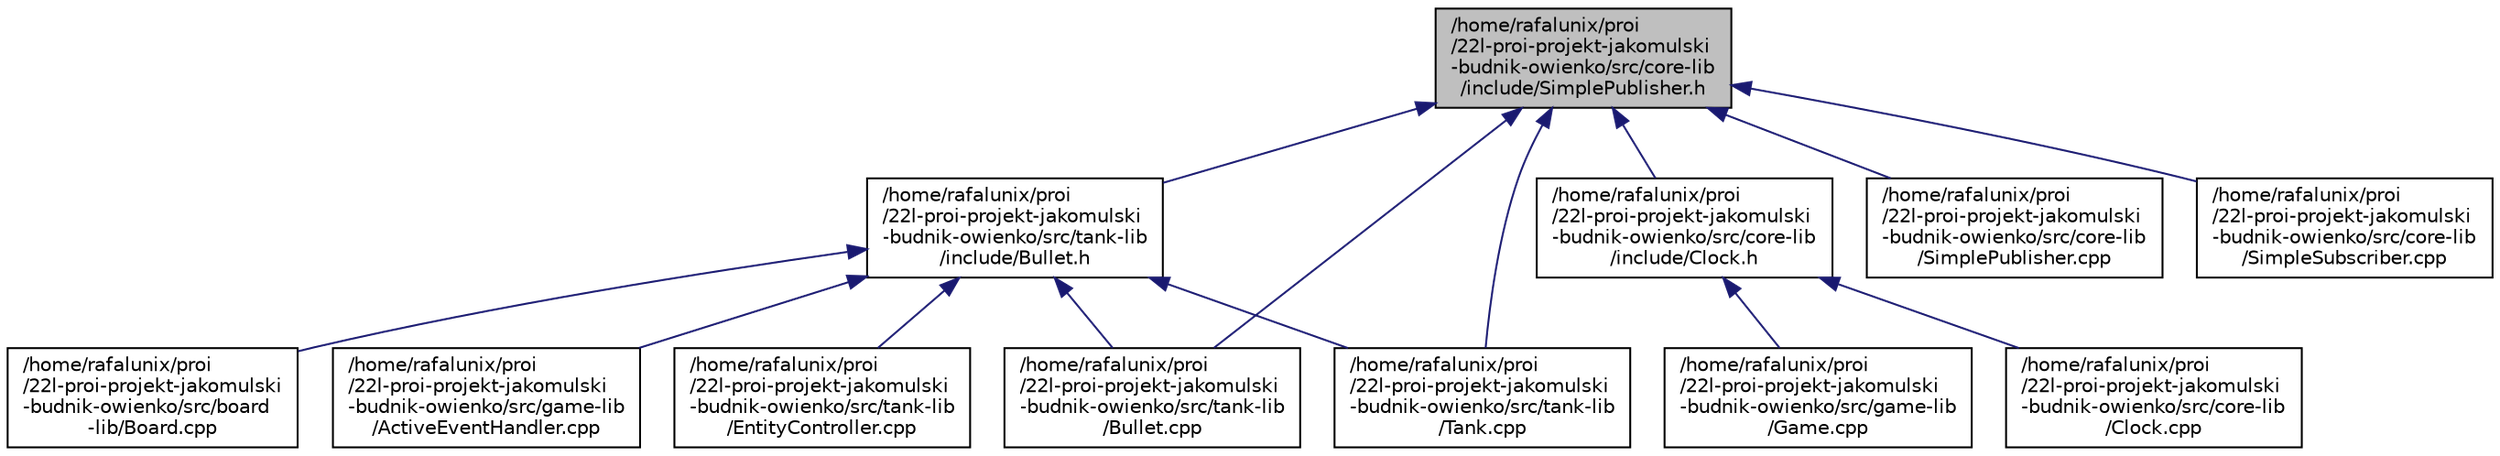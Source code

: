 digraph "/home/rafalunix/proi/22l-proi-projekt-jakomulski-budnik-owienko/src/core-lib/include/SimplePublisher.h"
{
 // INTERACTIVE_SVG=YES
 // LATEX_PDF_SIZE
  bgcolor="transparent";
  edge [fontname="Helvetica",fontsize="10",labelfontname="Helvetica",labelfontsize="10"];
  node [fontname="Helvetica",fontsize="10",shape=record];
  Node1 [label="/home/rafalunix/proi\l/22l-proi-projekt-jakomulski\l-budnik-owienko/src/core-lib\l/include/SimplePublisher.h",height=0.2,width=0.4,color="black", fillcolor="grey75", style="filled", fontcolor="black",tooltip=" "];
  Node1 -> Node2 [dir="back",color="midnightblue",fontsize="10",style="solid",fontname="Helvetica"];
  Node2 [label="/home/rafalunix/proi\l/22l-proi-projekt-jakomulski\l-budnik-owienko/src/tank-lib\l/include/Bullet.h",height=0.2,width=0.4,color="black",URL="$_bullet_8h.html",tooltip=" "];
  Node2 -> Node3 [dir="back",color="midnightblue",fontsize="10",style="solid",fontname="Helvetica"];
  Node3 [label="/home/rafalunix/proi\l/22l-proi-projekt-jakomulski\l-budnik-owienko/src/board\l-lib/Board.cpp",height=0.2,width=0.4,color="black",URL="$_board_8cpp.html",tooltip=" "];
  Node2 -> Node4 [dir="back",color="midnightblue",fontsize="10",style="solid",fontname="Helvetica"];
  Node4 [label="/home/rafalunix/proi\l/22l-proi-projekt-jakomulski\l-budnik-owienko/src/game-lib\l/ActiveEventHandler.cpp",height=0.2,width=0.4,color="black",URL="$_active_event_handler_8cpp.html",tooltip=" "];
  Node2 -> Node5 [dir="back",color="midnightblue",fontsize="10",style="solid",fontname="Helvetica"];
  Node5 [label="/home/rafalunix/proi\l/22l-proi-projekt-jakomulski\l-budnik-owienko/src/tank-lib\l/Bullet.cpp",height=0.2,width=0.4,color="black",URL="$_bullet_8cpp.html",tooltip=" "];
  Node2 -> Node6 [dir="back",color="midnightblue",fontsize="10",style="solid",fontname="Helvetica"];
  Node6 [label="/home/rafalunix/proi\l/22l-proi-projekt-jakomulski\l-budnik-owienko/src/tank-lib\l/EntityController.cpp",height=0.2,width=0.4,color="black",URL="$_entity_controller_8cpp.html",tooltip=" "];
  Node2 -> Node7 [dir="back",color="midnightblue",fontsize="10",style="solid",fontname="Helvetica"];
  Node7 [label="/home/rafalunix/proi\l/22l-proi-projekt-jakomulski\l-budnik-owienko/src/tank-lib\l/Tank.cpp",height=0.2,width=0.4,color="black",URL="$_tank_8cpp.html",tooltip=" "];
  Node1 -> Node8 [dir="back",color="midnightblue",fontsize="10",style="solid",fontname="Helvetica"];
  Node8 [label="/home/rafalunix/proi\l/22l-proi-projekt-jakomulski\l-budnik-owienko/src/core-lib\l/include/Clock.h",height=0.2,width=0.4,color="black",URL="$_clock_8h.html",tooltip=" "];
  Node8 -> Node9 [dir="back",color="midnightblue",fontsize="10",style="solid",fontname="Helvetica"];
  Node9 [label="/home/rafalunix/proi\l/22l-proi-projekt-jakomulski\l-budnik-owienko/src/core-lib\l/Clock.cpp",height=0.2,width=0.4,color="black",URL="$_clock_8cpp.html",tooltip=" "];
  Node8 -> Node10 [dir="back",color="midnightblue",fontsize="10",style="solid",fontname="Helvetica"];
  Node10 [label="/home/rafalunix/proi\l/22l-proi-projekt-jakomulski\l-budnik-owienko/src/game-lib\l/Game.cpp",height=0.2,width=0.4,color="black",URL="$_game_8cpp.html",tooltip=" "];
  Node1 -> Node11 [dir="back",color="midnightblue",fontsize="10",style="solid",fontname="Helvetica"];
  Node11 [label="/home/rafalunix/proi\l/22l-proi-projekt-jakomulski\l-budnik-owienko/src/core-lib\l/SimplePublisher.cpp",height=0.2,width=0.4,color="black",URL="$_simple_publisher_8cpp.html",tooltip=" "];
  Node1 -> Node12 [dir="back",color="midnightblue",fontsize="10",style="solid",fontname="Helvetica"];
  Node12 [label="/home/rafalunix/proi\l/22l-proi-projekt-jakomulski\l-budnik-owienko/src/core-lib\l/SimpleSubscriber.cpp",height=0.2,width=0.4,color="black",URL="$_simple_subscriber_8cpp.html",tooltip=" "];
  Node1 -> Node5 [dir="back",color="midnightblue",fontsize="10",style="solid",fontname="Helvetica"];
  Node1 -> Node7 [dir="back",color="midnightblue",fontsize="10",style="solid",fontname="Helvetica"];
}
